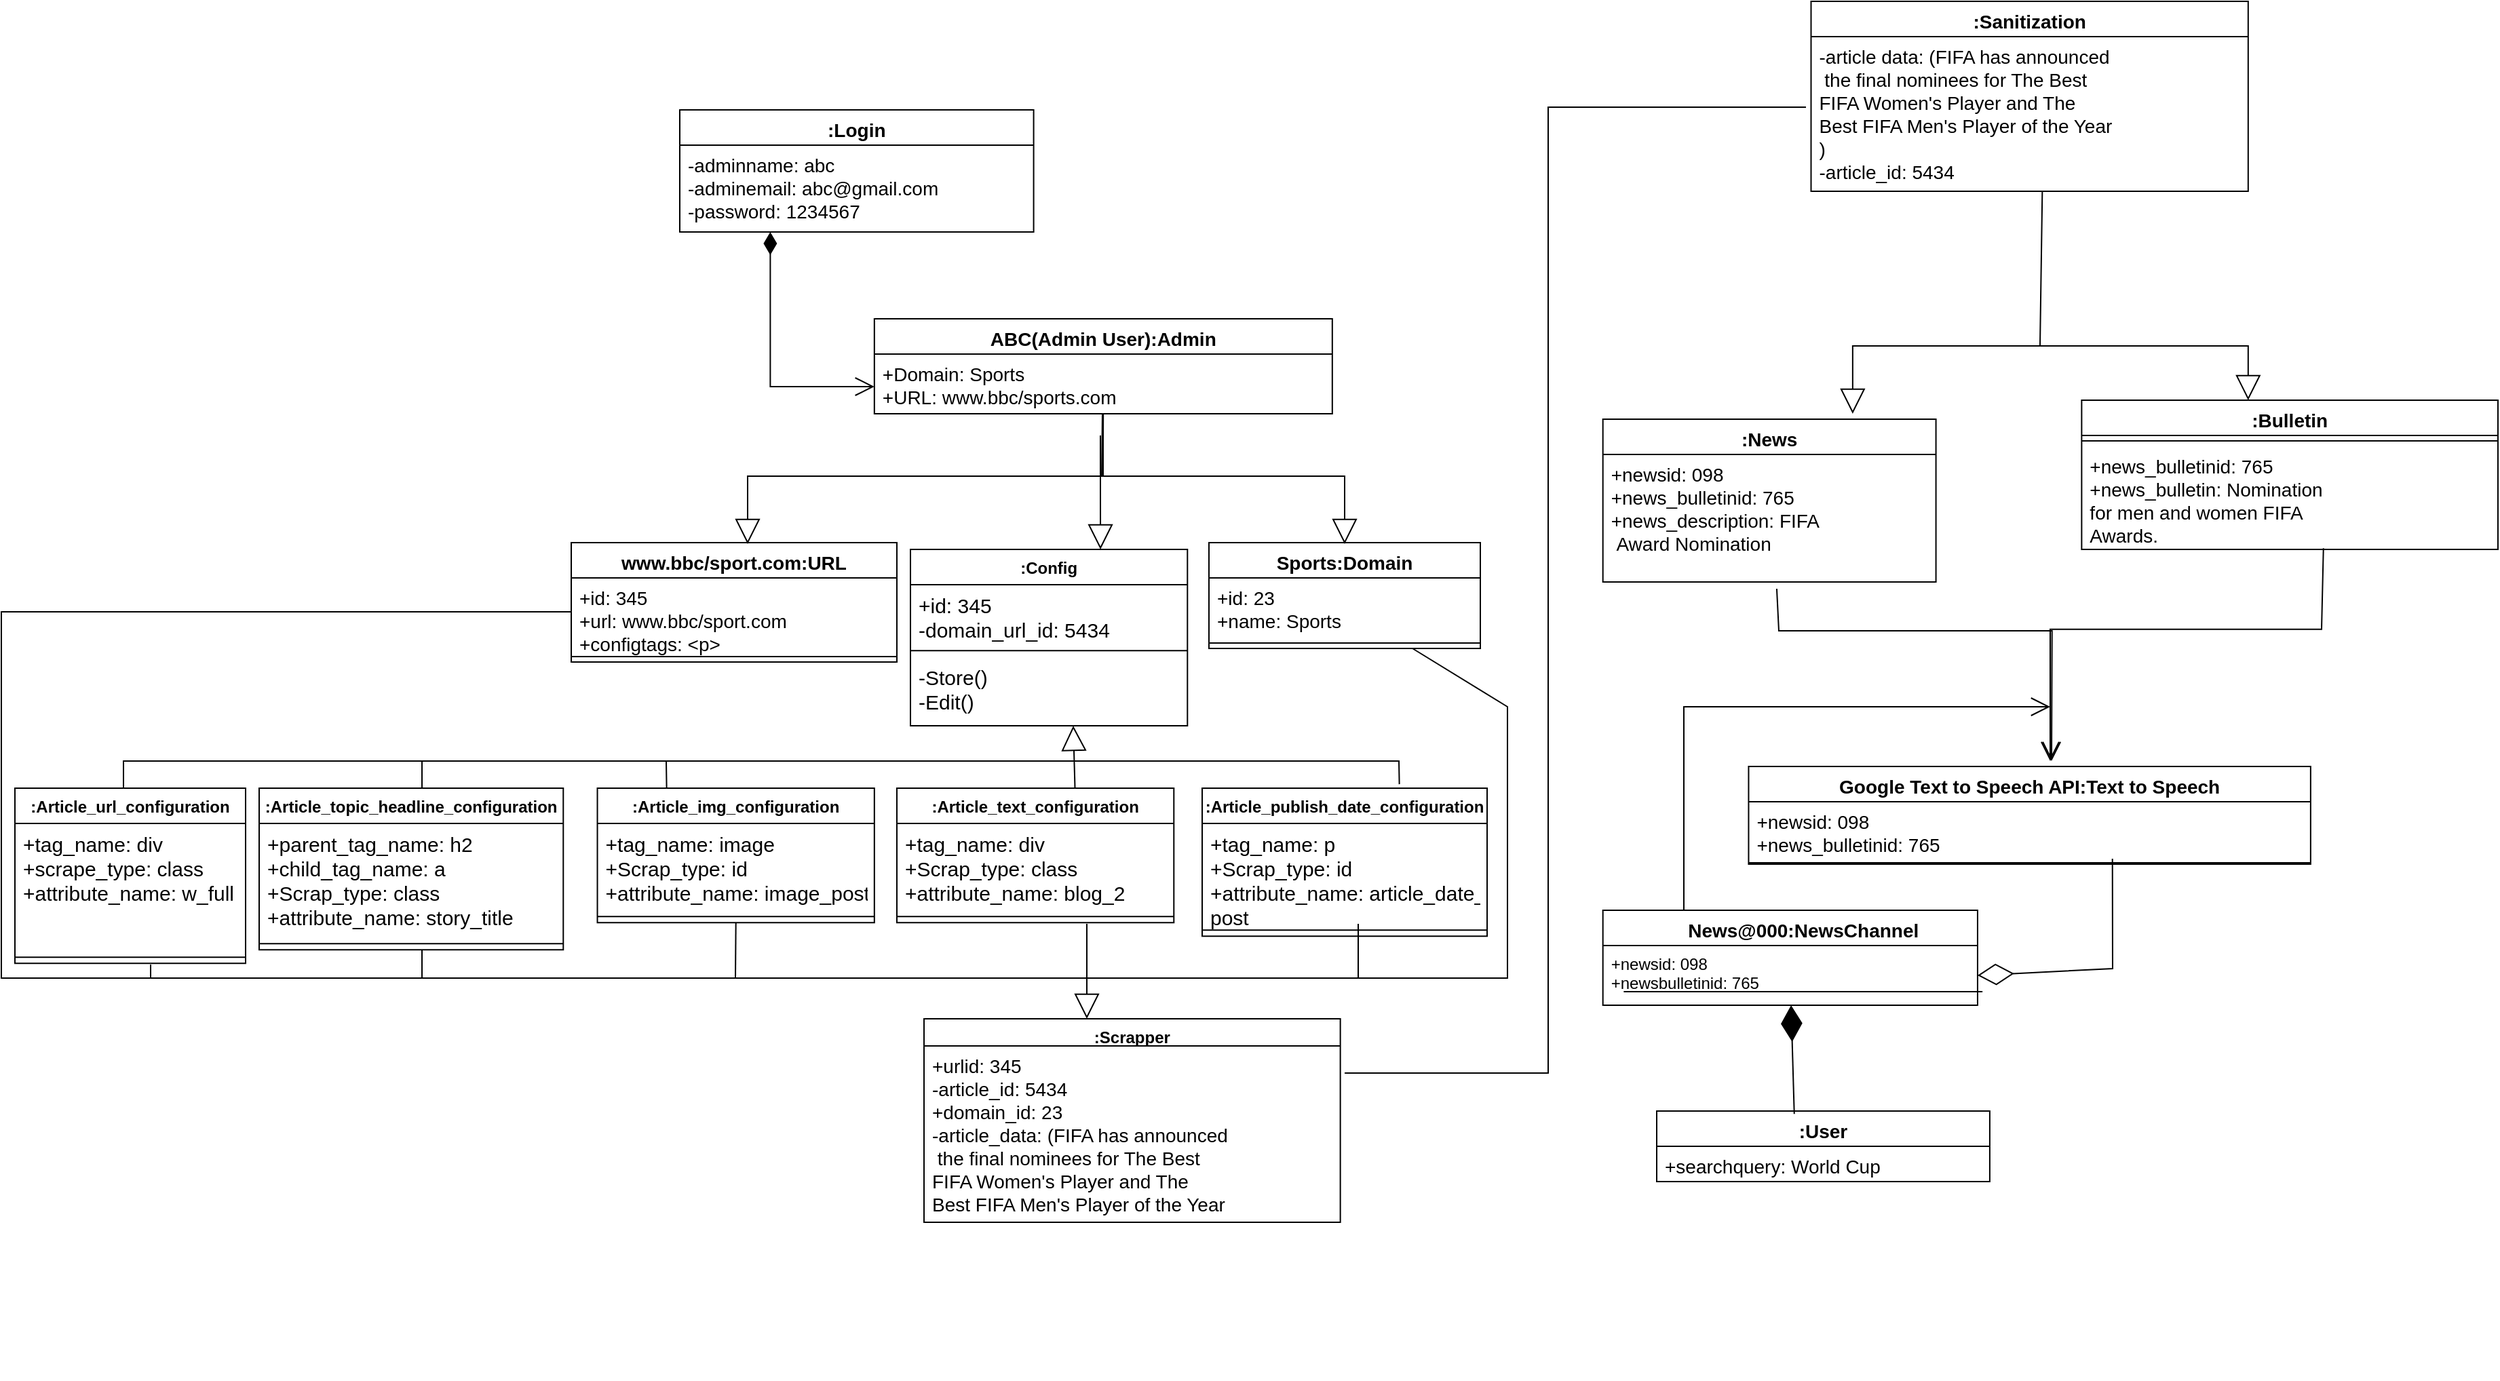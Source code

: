 <mxfile version="16.5.2" type="device"><diagram id="SA_GbQfntyjEZErFgDgH" name="Page-1"><mxGraphModel dx="2109" dy="1646" grid="1" gridSize="10" guides="1" tooltips="1" connect="1" arrows="1" fold="1" page="1" pageScale="1" pageWidth="850" pageHeight="1100" math="0" shadow="0"><root><mxCell id="0"/><mxCell id="1" parent="0"/><mxCell id="1Kyy1DoKTwG9tBKcw6cK-1" value="" style="group" parent="1" vertex="1" connectable="0"><mxGeometry x="100" y="-1080" width="1350" height="1016" as="geometry"/></mxCell><mxCell id="QA7pC-O9Zkgf1kDEUe0K-13" value="Google Text to Speech API:Text to Speech" style="swimlane;fontStyle=1;align=center;verticalAlign=top;childLayout=stackLayout;horizontal=1;startSize=26;horizontalStack=0;resizeParent=1;resizeParentMax=0;resizeLast=0;collapsible=1;marginBottom=0;fontSize=14;" parent="1Kyy1DoKTwG9tBKcw6cK-1" vertex="1"><mxGeometry x="797.727" y="564" width="414.205" height="72" as="geometry"><mxRectangle x="580" y="30" width="120" height="26" as="alternateBounds"/></mxGeometry></mxCell><mxCell id="QA7pC-O9Zkgf1kDEUe0K-14" value="+newsid: 098&#10;+news_bulletinid: 765&#10;" style="text;strokeColor=none;fillColor=none;align=left;verticalAlign=top;spacingLeft=4;spacingRight=4;overflow=hidden;rotatable=0;points=[[0,0.5],[1,0.5]];portConstraint=eastwest;fontSize=14;" parent="QA7pC-O9Zkgf1kDEUe0K-13" vertex="1"><mxGeometry y="26" width="414.205" height="44" as="geometry"/></mxCell><mxCell id="QA7pC-O9Zkgf1kDEUe0K-15" value="" style="line;strokeWidth=1;fillColor=none;align=left;verticalAlign=middle;spacingTop=-1;spacingLeft=3;spacingRight=3;rotatable=0;labelPosition=right;points=[];portConstraint=eastwest;" parent="QA7pC-O9Zkgf1kDEUe0K-13" vertex="1"><mxGeometry y="70" width="414.205" height="2" as="geometry"/></mxCell><mxCell id="QA7pC-O9Zkgf1kDEUe0K-22" value="Sports:Domain" style="swimlane;fontStyle=1;align=center;verticalAlign=top;childLayout=stackLayout;horizontal=1;startSize=26;horizontalStack=0;resizeParent=1;resizeParentMax=0;resizeLast=0;collapsible=1;marginBottom=0;fontSize=14;" parent="1Kyy1DoKTwG9tBKcw6cK-1" vertex="1"><mxGeometry x="400.004" y="399" width="200" height="78" as="geometry"><mxRectangle x="280" y="4" width="100" height="26" as="alternateBounds"/></mxGeometry></mxCell><mxCell id="QA7pC-O9Zkgf1kDEUe0K-23" value="+id: 23&#10;+name: Sports" style="text;strokeColor=none;fillColor=none;align=left;verticalAlign=top;spacingLeft=4;spacingRight=4;overflow=hidden;rotatable=0;points=[[0,0.5],[1,0.5]];portConstraint=eastwest;fontSize=14;" parent="QA7pC-O9Zkgf1kDEUe0K-22" vertex="1"><mxGeometry y="26" width="200" height="44" as="geometry"/></mxCell><mxCell id="QA7pC-O9Zkgf1kDEUe0K-24" value="" style="line;strokeWidth=1;fillColor=none;align=left;verticalAlign=middle;spacingTop=-1;spacingLeft=3;spacingRight=3;rotatable=0;labelPosition=right;points=[];portConstraint=eastwest;" parent="QA7pC-O9Zkgf1kDEUe0K-22" vertex="1"><mxGeometry y="70" width="200" height="8" as="geometry"/></mxCell><mxCell id="QA7pC-O9Zkgf1kDEUe0K-26" value="www.bbc/sport.com:URL" style="swimlane;fontStyle=1;align=center;verticalAlign=top;childLayout=stackLayout;horizontal=1;startSize=26;horizontalStack=0;resizeParent=1;resizeParentMax=0;resizeLast=0;collapsible=1;marginBottom=0;fontSize=14;" parent="1Kyy1DoKTwG9tBKcw6cK-1" vertex="1"><mxGeometry x="-69.996" y="399" width="240" height="88" as="geometry"><mxRectangle x="60" y="10" width="60" height="26" as="alternateBounds"/></mxGeometry></mxCell><mxCell id="QA7pC-O9Zkgf1kDEUe0K-27" value="+id: 345&#10;+url: www.bbc/sport.com&#10;+configtags: &lt;p&gt;" style="text;strokeColor=none;fillColor=none;align=left;verticalAlign=top;spacingLeft=4;spacingRight=4;overflow=hidden;rotatable=0;points=[[0,0.5],[1,0.5]];portConstraint=eastwest;fontSize=14;" parent="QA7pC-O9Zkgf1kDEUe0K-26" vertex="1"><mxGeometry y="26" width="240" height="54" as="geometry"/></mxCell><mxCell id="QA7pC-O9Zkgf1kDEUe0K-28" value="" style="line;strokeWidth=1;fillColor=none;align=left;verticalAlign=middle;spacingTop=-1;spacingLeft=3;spacingRight=3;rotatable=0;labelPosition=right;points=[];portConstraint=eastwest;" parent="QA7pC-O9Zkgf1kDEUe0K-26" vertex="1"><mxGeometry y="80" width="240" height="8" as="geometry"/></mxCell><mxCell id="QA7pC-O9Zkgf1kDEUe0K-30" value=":User" style="swimlane;fontStyle=1;align=center;verticalAlign=top;childLayout=stackLayout;horizontal=1;startSize=26;horizontalStack=0;resizeParent=1;resizeParentMax=0;resizeLast=0;collapsible=1;marginBottom=0;fontSize=14;" parent="1Kyy1DoKTwG9tBKcw6cK-1" vertex="1"><mxGeometry x="730" y="818" width="245.455" height="52" as="geometry"><mxRectangle x="520" y="266" width="60" height="26" as="alternateBounds"/></mxGeometry></mxCell><mxCell id="QA7pC-O9Zkgf1kDEUe0K-31" value="+searchquery: World Cup" style="text;strokeColor=none;fillColor=none;align=left;verticalAlign=top;spacingLeft=4;spacingRight=4;overflow=hidden;rotatable=0;points=[[0,0.5],[1,0.5]];portConstraint=eastwest;fontSize=14;" parent="QA7pC-O9Zkgf1kDEUe0K-30" vertex="1"><mxGeometry y="26" width="245.455" height="26" as="geometry"/></mxCell><mxCell id="QA7pC-O9Zkgf1kDEUe0K-32" value="" style="line;strokeWidth=1;fillColor=none;align=left;verticalAlign=middle;spacingTop=-1;spacingLeft=3;spacingRight=3;rotatable=0;labelPosition=right;points=[];portConstraint=eastwest;" parent="QA7pC-O9Zkgf1kDEUe0K-30" vertex="1"><mxGeometry y="52" width="245.455" as="geometry"/></mxCell><mxCell id="QA7pC-O9Zkgf1kDEUe0K-34" value="     News@000:NewsChannel" style="swimlane;fontStyle=1;align=center;verticalAlign=top;childLayout=stackLayout;horizontal=1;startSize=26;horizontalStack=0;resizeParent=1;resizeParentMax=0;resizeLast=0;collapsible=1;marginBottom=0;fontSize=14;" parent="1Kyy1DoKTwG9tBKcw6cK-1" vertex="1"><mxGeometry x="690.342" y="670" width="276.14" height="70" as="geometry"><mxRectangle x="260" y="130" width="110" height="26" as="alternateBounds"/></mxGeometry></mxCell><mxCell id="QA7pC-O9Zkgf1kDEUe0K-110" value="" style="endArrow=none;html=1;rounded=0;entryX=1.013;entryY=0;entryDx=0;entryDy=0;entryPerimeter=0;" parent="QA7pC-O9Zkgf1kDEUe0K-34" edge="1"><mxGeometry width="50" height="50" relative="1" as="geometry"><mxPoint x="15.341" y="60" as="sourcePoint"/><mxPoint x="279.726" y="60" as="targetPoint"/></mxGeometry></mxCell><mxCell id="QA7pC-O9Zkgf1kDEUe0K-51" value=":News" style="swimlane;fontStyle=1;align=center;verticalAlign=top;childLayout=stackLayout;horizontal=1;startSize=26;horizontalStack=0;resizeParent=1;resizeParentMax=0;resizeLast=0;collapsible=1;marginBottom=0;fontSize=14;" parent="1Kyy1DoKTwG9tBKcw6cK-1" vertex="1"><mxGeometry x="690.341" y="308" width="245.455" height="120" as="geometry"><mxRectangle x="470" y="-226" width="60" height="26" as="alternateBounds"/></mxGeometry></mxCell><mxCell id="QA7pC-O9Zkgf1kDEUe0K-52" value="+newsid: 098&#10;+news_bulletinid: 765&#10;+news_description: FIFA&#10; Award Nomination&#10;" style="text;strokeColor=none;fillColor=none;align=left;verticalAlign=top;spacingLeft=4;spacingRight=4;overflow=hidden;rotatable=0;points=[[0,0.5],[1,0.5]];portConstraint=eastwest;fontSize=14;" parent="QA7pC-O9Zkgf1kDEUe0K-51" vertex="1"><mxGeometry y="26" width="245.455" height="94" as="geometry"/></mxCell><mxCell id="QA7pC-O9Zkgf1kDEUe0K-53" value="" style="line;strokeWidth=1;fillColor=none;align=left;verticalAlign=middle;spacingTop=-1;spacingLeft=3;spacingRight=3;rotatable=0;labelPosition=right;points=[];portConstraint=eastwest;" parent="QA7pC-O9Zkgf1kDEUe0K-51" vertex="1"><mxGeometry y="120" width="245.455" as="geometry"/></mxCell><mxCell id="QA7pC-O9Zkgf1kDEUe0K-55" value=":Bulletin" style="swimlane;fontStyle=1;align=center;verticalAlign=top;childLayout=stackLayout;horizontal=1;startSize=26;horizontalStack=0;resizeParent=1;resizeParentMax=0;resizeLast=0;collapsible=1;marginBottom=0;fontSize=14;" parent="1Kyy1DoKTwG9tBKcw6cK-1" vertex="1"><mxGeometry x="1043.182" y="294" width="306.818" height="110" as="geometry"><mxRectangle x="700" y="-240" width="80" height="26" as="alternateBounds"/></mxGeometry></mxCell><mxCell id="QA7pC-O9Zkgf1kDEUe0K-57" value="" style="line;strokeWidth=1;fillColor=none;align=left;verticalAlign=middle;spacingTop=-1;spacingLeft=3;spacingRight=3;rotatable=0;labelPosition=right;points=[];portConstraint=eastwest;" parent="QA7pC-O9Zkgf1kDEUe0K-55" vertex="1"><mxGeometry y="26" width="306.818" height="8" as="geometry"/></mxCell><mxCell id="QA7pC-O9Zkgf1kDEUe0K-56" value="+news_bulletinid: 765&#10;+news_bulletin: Nomination&#10;for men and women FIFA &#10;Awards.&#10;&#10;" style="text;strokeColor=none;fillColor=none;align=left;verticalAlign=top;spacingLeft=4;spacingRight=4;overflow=hidden;rotatable=0;points=[[0,0.5],[1,0.5]];portConstraint=eastwest;fontSize=14;" parent="QA7pC-O9Zkgf1kDEUe0K-55" vertex="1"><mxGeometry y="34" width="306.818" height="76" as="geometry"/></mxCell><mxCell id="MjEjJaHJW5ymPUqnVNbm-17" value="" style="endArrow=none;html=1;rounded=0;entryX=0.975;entryY=0;entryDx=0;entryDy=0;entryPerimeter=0;" parent="QA7pC-O9Zkgf1kDEUe0K-55" edge="1"><mxGeometry width="50" height="50" relative="1" as="geometry"><mxPoint y="110" as="sourcePoint"/><mxPoint x="299.148" y="110" as="targetPoint"/></mxGeometry></mxCell><mxCell id="QA7pC-O9Zkgf1kDEUe0K-63" value=":Scrapper" style="swimlane;fontStyle=1;align=center;verticalAlign=top;childLayout=stackLayout;horizontal=1;startSize=20;horizontalStack=0;resizeParent=1;resizeParentMax=0;resizeLast=0;collapsible=1;marginBottom=0;" parent="1Kyy1DoKTwG9tBKcw6cK-1" vertex="1"><mxGeometry x="190" y="750" width="306.82" height="150" as="geometry"><mxRectangle x="260" y="-360" width="80" height="26" as="alternateBounds"/></mxGeometry></mxCell><mxCell id="QA7pC-O9Zkgf1kDEUe0K-64" value="+urlid: 345&#10;-article_id: 5434&#10;+domain_id: 23&#10;-article_data: (FIFA has announced&#10; the final nominees for The Best&#10;FIFA Women's Player and The &#10;Best FIFA Men's Player of the Year" style="text;strokeColor=none;fillColor=none;align=left;verticalAlign=top;spacingLeft=4;spacingRight=4;overflow=hidden;rotatable=0;points=[[0,0.5],[1,0.5]];portConstraint=eastwest;fontSize=14;" parent="QA7pC-O9Zkgf1kDEUe0K-63" vertex="1"><mxGeometry y="20" width="306.82" height="130" as="geometry"/></mxCell><mxCell id="QA7pC-O9Zkgf1kDEUe0K-65" value="" style="line;strokeWidth=1;fillColor=none;align=left;verticalAlign=middle;spacingTop=-1;spacingLeft=3;spacingRight=3;rotatable=0;labelPosition=right;points=[];portConstraint=eastwest;" parent="QA7pC-O9Zkgf1kDEUe0K-63" vertex="1"><mxGeometry y="150" width="306.82" as="geometry"/></mxCell><mxCell id="QA7pC-O9Zkgf1kDEUe0K-73" value=":Login" style="swimlane;fontStyle=1;align=center;verticalAlign=top;childLayout=stackLayout;horizontal=1;startSize=26;horizontalStack=0;resizeParent=1;resizeParentMax=0;resizeLast=0;collapsible=1;marginBottom=0;fontSize=14;" parent="1Kyy1DoKTwG9tBKcw6cK-1" vertex="1"><mxGeometry x="10" y="80" width="260.795" height="90" as="geometry"><mxRectangle x="50" y="-360" width="70" height="26" as="alternateBounds"/></mxGeometry></mxCell><mxCell id="QA7pC-O9Zkgf1kDEUe0K-74" value="-adminname: abc&#10;-adminemail: abc@gmail.com&#10;-password: 1234567" style="text;strokeColor=none;fillColor=none;align=left;verticalAlign=top;spacingLeft=4;spacingRight=4;overflow=hidden;rotatable=0;points=[[0,0.5],[1,0.5]];portConstraint=eastwest;fontSize=14;" parent="QA7pC-O9Zkgf1kDEUe0K-73" vertex="1"><mxGeometry y="26" width="260.795" height="64" as="geometry"/></mxCell><mxCell id="QA7pC-O9Zkgf1kDEUe0K-75" value="" style="line;strokeWidth=1;fillColor=none;align=left;verticalAlign=middle;spacingTop=-1;spacingLeft=3;spacingRight=3;rotatable=0;labelPosition=right;points=[];portConstraint=eastwest;" parent="QA7pC-O9Zkgf1kDEUe0K-73" vertex="1"><mxGeometry y="90" width="260.795" as="geometry"/></mxCell><mxCell id="QA7pC-O9Zkgf1kDEUe0K-92" value="ABC(Admin User):Admin" style="swimlane;fontStyle=1;align=center;verticalAlign=top;childLayout=stackLayout;horizontal=1;startSize=26;horizontalStack=0;resizeParent=1;resizeParentMax=0;resizeLast=0;collapsible=1;marginBottom=0;fontSize=14;" parent="1Kyy1DoKTwG9tBKcw6cK-1" vertex="1"><mxGeometry x="153.409" y="234" width="337.5" height="70" as="geometry"><mxRectangle x="170" y="-280" width="70" height="26" as="alternateBounds"/></mxGeometry></mxCell><mxCell id="QA7pC-O9Zkgf1kDEUe0K-93" value="+Domain: Sports&#10;+URL: www.bbc/sports.com" style="text;strokeColor=none;fillColor=none;align=left;verticalAlign=top;spacingLeft=4;spacingRight=4;overflow=hidden;rotatable=0;points=[[0,0.5],[1,0.5]];portConstraint=eastwest;fontSize=14;" parent="QA7pC-O9Zkgf1kDEUe0K-92" vertex="1"><mxGeometry y="26" width="337.5" height="44" as="geometry"/></mxCell><mxCell id="QA7pC-O9Zkgf1kDEUe0K-94" value="" style="line;strokeWidth=1;fillColor=none;align=left;verticalAlign=middle;spacingTop=-1;spacingLeft=3;spacingRight=3;rotatable=0;labelPosition=right;points=[];portConstraint=eastwest;" parent="QA7pC-O9Zkgf1kDEUe0K-92" vertex="1"><mxGeometry y="70" width="337.5" as="geometry"/></mxCell><mxCell id="QA7pC-O9Zkgf1kDEUe0K-96" value="" style="endArrow=open;html=1;endSize=12;startArrow=diamondThin;startSize=14;startFill=1;edgeStyle=orthogonalEdgeStyle;align=left;verticalAlign=bottom;rounded=0;" parent="1Kyy1DoKTwG9tBKcw6cK-1" source="QA7pC-O9Zkgf1kDEUe0K-75" edge="1"><mxGeometry x="-0.467" y="40" relative="1" as="geometry"><mxPoint x="76.705" y="194" as="sourcePoint"/><mxPoint x="153.409" y="284" as="targetPoint"/><Array as="points"><mxPoint x="76.705" y="284"/><mxPoint x="153.409" y="284"/></Array><mxPoint as="offset"/></mxGeometry></mxCell><mxCell id="QA7pC-O9Zkgf1kDEUe0K-101" value="" style="endArrow=block;endSize=16;endFill=0;html=1;rounded=0;exitX=0.498;exitY=0;exitDx=0;exitDy=0;exitPerimeter=0;" parent="1Kyy1DoKTwG9tBKcw6cK-1" source="QA7pC-O9Zkgf1kDEUe0K-94" edge="1"><mxGeometry width="160" relative="1" as="geometry"><mxPoint x="368.182" y="314" as="sourcePoint"/><mxPoint x="500" y="400" as="targetPoint"/><Array as="points"><mxPoint x="321" y="350"/><mxPoint x="500" y="350"/></Array></mxGeometry></mxCell><mxCell id="QA7pC-O9Zkgf1kDEUe0K-102" value="" style="endArrow=block;endSize=16;endFill=0;html=1;rounded=0;" parent="1Kyy1DoKTwG9tBKcw6cK-1" source="QA7pC-O9Zkgf1kDEUe0K-93" edge="1"><mxGeometry x="0.256" y="-16" width="160" relative="1" as="geometry"><mxPoint x="340" y="300" as="sourcePoint"/><mxPoint x="60" y="400" as="targetPoint"/><mxPoint as="offset"/><Array as="points"><mxPoint x="322" y="330"/><mxPoint x="322" y="350"/><mxPoint x="60" y="350"/></Array></mxGeometry></mxCell><mxCell id="QA7pC-O9Zkgf1kDEUe0K-111" value="" style="endArrow=diamondThin;endFill=1;endSize=24;html=1;rounded=0;exitX=0.413;exitY=0.041;exitDx=0;exitDy=0;exitPerimeter=0;" parent="1Kyy1DoKTwG9tBKcw6cK-1" source="QA7pC-O9Zkgf1kDEUe0K-30" target="QA7pC-O9Zkgf1kDEUe0K-35" edge="1"><mxGeometry width="160" relative="1" as="geometry"><mxPoint x="840" y="810" as="sourcePoint"/><mxPoint x="915.855" y="790" as="targetPoint"/><Array as="points"/></mxGeometry></mxCell><mxCell id="QA7pC-O9Zkgf1kDEUe0K-112" value="" style="endArrow=block;endSize=16;endFill=0;html=1;rounded=0;" parent="1Kyy1DoKTwG9tBKcw6cK-1" edge="1"><mxGeometry x="-0.632" y="-68" width="160" relative="1" as="geometry"><mxPoint x="1012.5" y="254" as="sourcePoint"/><mxPoint x="1165.909" y="294" as="targetPoint"/><Array as="points"><mxPoint x="1089.205" y="254"/><mxPoint x="1165.909" y="254"/></Array><mxPoint as="offset"/></mxGeometry></mxCell><mxCell id="QA7pC-O9Zkgf1kDEUe0K-114" value="" style="endArrow=block;endSize=16;endFill=0;html=1;rounded=0;exitX=0.529;exitY=0;exitDx=0;exitDy=0;exitPerimeter=0;" parent="1Kyy1DoKTwG9tBKcw6cK-1" source="MjEjJaHJW5ymPUqnVNbm-13" edge="1"><mxGeometry x="-0.632" y="-68" width="160" relative="1" as="geometry"><mxPoint x="966.477" y="234" as="sourcePoint"/><mxPoint x="874.432" y="304" as="targetPoint"/><Array as="points"><mxPoint x="1012.5" y="254"/><mxPoint x="874.432" y="254"/></Array><mxPoint as="offset"/></mxGeometry></mxCell><mxCell id="MjEjJaHJW5ymPUqnVNbm-11" value=":Sanitization" style="swimlane;fontStyle=1;align=center;verticalAlign=top;childLayout=stackLayout;horizontal=1;startSize=26;horizontalStack=0;resizeParent=1;resizeParentMax=0;resizeLast=0;collapsible=1;marginBottom=0;fontSize=14;" parent="1Kyy1DoKTwG9tBKcw6cK-1" vertex="1"><mxGeometry x="843.75" width="322.16" height="140" as="geometry"/></mxCell><mxCell id="MjEjJaHJW5ymPUqnVNbm-12" value="-article data: (FIFA has announced&#10; the final nominees for The Best&#10;FIFA Women's Player and The&#10;Best FIFA Men's Player of the Year&#10;)&#10;-article_id: 5434" style="text;strokeColor=none;fillColor=none;align=left;verticalAlign=top;spacingLeft=4;spacingRight=4;overflow=hidden;rotatable=0;points=[[0,0.5],[1,0.5]];portConstraint=eastwest;fontSize=14;" parent="MjEjJaHJW5ymPUqnVNbm-11" vertex="1"><mxGeometry y="26" width="322.16" height="114" as="geometry"/></mxCell><mxCell id="MjEjJaHJW5ymPUqnVNbm-13" value="" style="line;strokeWidth=1;fillColor=none;align=left;verticalAlign=middle;spacingTop=-1;spacingLeft=3;spacingRight=3;rotatable=0;labelPosition=right;points=[];portConstraint=eastwest;" parent="MjEjJaHJW5ymPUqnVNbm-11" vertex="1"><mxGeometry y="140" width="322.16" as="geometry"/></mxCell><mxCell id="MjEjJaHJW5ymPUqnVNbm-15" value="" style="endArrow=none;html=1;rounded=0;" parent="1Kyy1DoKTwG9tBKcw6cK-1" edge="1"><mxGeometry width="50" height="50" relative="1" as="geometry"><mxPoint x="500" y="790" as="sourcePoint"/><mxPoint x="840" y="78" as="targetPoint"/><Array as="points"><mxPoint x="650" y="790"/><mxPoint x="650" y="78"/></Array></mxGeometry></mxCell><mxCell id="EIcHjL2GJmkWM487C1gM-8" value="" style="endArrow=block;endSize=16;endFill=0;html=1;rounded=0;entryX=0.686;entryY=0;entryDx=0;entryDy=0;entryPerimeter=0;" parent="1Kyy1DoKTwG9tBKcw6cK-1" target="l0tDfCXVg0ol23v2iGqz-11" edge="1"><mxGeometry x="-0.039" y="10" width="160" relative="1" as="geometry"><mxPoint x="320" y="320" as="sourcePoint"/><mxPoint x="603.56" y="580" as="targetPoint"/><mxPoint as="offset"/><Array as="points"><mxPoint x="320" y="360"/></Array></mxGeometry></mxCell><mxCell id="l0tDfCXVg0ol23v2iGqz-3" value="" style="endArrow=open;endFill=1;endSize=12;html=1;rounded=0;exitX=0.558;exitY=1.081;exitDx=0;exitDy=0;exitPerimeter=0;" parent="1Kyy1DoKTwG9tBKcw6cK-1" edge="1"><mxGeometry width="160" relative="1" as="geometry"><mxPoint x="1221.373" y="403.085" as="sourcePoint"/><mxPoint x="1020" y="560" as="targetPoint"/><Array as="points"><mxPoint x="1220" y="462.92"/><mxPoint x="1020" y="462.92"/></Array></mxGeometry></mxCell><mxCell id="l0tDfCXVg0ol23v2iGqz-4" value="" style="endArrow=open;endFill=1;endSize=12;html=1;rounded=0;exitX=0.522;exitY=1.053;exitDx=0;exitDy=0;exitPerimeter=0;" parent="1Kyy1DoKTwG9tBKcw6cK-1" source="QA7pC-O9Zkgf1kDEUe0K-52" edge="1"><mxGeometry width="160" relative="1" as="geometry"><mxPoint x="899.997" y="412.693" as="sourcePoint"/><mxPoint x="1021" y="560" as="targetPoint"/><Array as="points"><mxPoint x="820" y="464"/><mxPoint x="1021.34" y="464"/></Array></mxGeometry></mxCell><mxCell id="l0tDfCXVg0ol23v2iGqz-5" value="" style="endArrow=open;endFill=1;endSize=12;html=1;rounded=0;" parent="1Kyy1DoKTwG9tBKcw6cK-1" edge="1"><mxGeometry width="160" relative="1" as="geometry"><mxPoint x="750" y="670" as="sourcePoint"/><mxPoint x="1020" y="520" as="targetPoint"/><Array as="points"><mxPoint x="750" y="520"/></Array></mxGeometry></mxCell><mxCell id="l0tDfCXVg0ol23v2iGqz-6" value="" style="endArrow=diamondThin;endFill=0;endSize=24;html=1;rounded=0;entryX=1;entryY=0.5;entryDx=0;entryDy=0;" parent="1Kyy1DoKTwG9tBKcw6cK-1" target="QA7pC-O9Zkgf1kDEUe0K-35" edge="1"><mxGeometry width="160" relative="1" as="geometry"><mxPoint x="1065.86" y="632" as="sourcePoint"/><mxPoint x="1000" y="730" as="targetPoint"/><Array as="points"><mxPoint x="1066" y="713"/></Array></mxGeometry></mxCell><mxCell id="QA7pC-O9Zkgf1kDEUe0K-35" value="+newsid: 098&#10;+newsbulletinid: 765" style="text;strokeColor=none;fillColor=none;align=left;verticalAlign=top;spacingLeft=4;spacingRight=4;overflow=hidden;rotatable=0;points=[[0,0.5],[1,0.5]];portConstraint=eastwest;fontSize=12;" parent="1Kyy1DoKTwG9tBKcw6cK-1" vertex="1"><mxGeometry x="690.342" y="696" width="276.14" height="44" as="geometry"/></mxCell><mxCell id="l0tDfCXVg0ol23v2iGqz-11" value=":Config" style="swimlane;fontStyle=1;align=center;verticalAlign=top;childLayout=stackLayout;horizontal=1;startSize=26;horizontalStack=0;resizeParent=1;resizeParentMax=0;resizeLast=0;collapsible=1;marginBottom=0;" parent="1Kyy1DoKTwG9tBKcw6cK-1" vertex="1"><mxGeometry x="180.004" y="404.005" width="204.14" height="129.996" as="geometry"><mxRectangle x="60" y="10" width="60" height="26" as="alternateBounds"/></mxGeometry></mxCell><mxCell id="l0tDfCXVg0ol23v2iGqz-12" value="+id: 345&#10;-domain_url_id: 5434&#10;" style="text;strokeColor=none;fillColor=none;align=left;verticalAlign=top;spacingLeft=4;spacingRight=4;overflow=hidden;rotatable=0;points=[[0,0.5],[1,0.5]];portConstraint=eastwest;fontSize=15;" parent="l0tDfCXVg0ol23v2iGqz-11" vertex="1"><mxGeometry y="26" width="204.14" height="44" as="geometry"/></mxCell><mxCell id="l0tDfCXVg0ol23v2iGqz-13" value="" style="line;strokeWidth=1;fillColor=none;align=left;verticalAlign=middle;spacingTop=-1;spacingLeft=3;spacingRight=3;rotatable=0;labelPosition=right;points=[];portConstraint=eastwest;" parent="l0tDfCXVg0ol23v2iGqz-11" vertex="1"><mxGeometry y="70" width="204.14" height="9.166" as="geometry"/></mxCell><mxCell id="l0tDfCXVg0ol23v2iGqz-14" value="-Store()&#10;-Edit()" style="text;strokeColor=none;fillColor=none;align=left;verticalAlign=top;spacingLeft=4;spacingRight=4;overflow=hidden;rotatable=0;points=[[0,0.5],[1,0.5]];portConstraint=eastwest;fontSize=15;" parent="l0tDfCXVg0ol23v2iGqz-11" vertex="1"><mxGeometry y="79.166" width="204.14" height="50.83" as="geometry"/></mxCell><mxCell id="l0tDfCXVg0ol23v2iGqz-15" value=":Article_img_configuration" style="swimlane;fontStyle=1;align=center;verticalAlign=top;childLayout=stackLayout;horizontal=1;startSize=26;horizontalStack=0;resizeParent=1;resizeParentMax=0;resizeLast=0;collapsible=1;marginBottom=0;" parent="1Kyy1DoKTwG9tBKcw6cK-1" vertex="1"><mxGeometry x="-50.73" y="580" width="204.14" height="99.166" as="geometry"><mxRectangle x="60" y="10" width="60" height="26" as="alternateBounds"/></mxGeometry></mxCell><mxCell id="l0tDfCXVg0ol23v2iGqz-16" value="+tag_name: image&#10;+Scrap_type: id&#10;+attribute_name: image_post" style="text;strokeColor=none;fillColor=none;align=left;verticalAlign=top;spacingLeft=4;spacingRight=4;overflow=hidden;rotatable=0;points=[[0,0.5],[1,0.5]];portConstraint=eastwest;fontSize=15;" parent="l0tDfCXVg0ol23v2iGqz-15" vertex="1"><mxGeometry y="26" width="204.14" height="64" as="geometry"/></mxCell><mxCell id="l0tDfCXVg0ol23v2iGqz-17" value="" style="line;strokeWidth=1;fillColor=none;align=left;verticalAlign=middle;spacingTop=-1;spacingLeft=3;spacingRight=3;rotatable=0;labelPosition=right;points=[];portConstraint=eastwest;" parent="l0tDfCXVg0ol23v2iGqz-15" vertex="1"><mxGeometry y="90" width="204.14" height="9.166" as="geometry"/></mxCell><mxCell id="l0tDfCXVg0ol23v2iGqz-21" value=":Article_publish_date_configuration" style="swimlane;fontStyle=1;align=center;verticalAlign=top;childLayout=stackLayout;horizontal=1;startSize=26;horizontalStack=0;resizeParent=1;resizeParentMax=0;resizeLast=0;collapsible=1;marginBottom=0;" parent="1Kyy1DoKTwG9tBKcw6cK-1" vertex="1"><mxGeometry x="395" y="580" width="210" height="109.166" as="geometry"><mxRectangle x="60" y="10" width="60" height="26" as="alternateBounds"/></mxGeometry></mxCell><mxCell id="l0tDfCXVg0ol23v2iGqz-22" value="+tag_name: p&#10;+Scrap_type: id&#10;+attribute_name: article_date_&#10;post" style="text;strokeColor=none;fillColor=none;align=left;verticalAlign=top;spacingLeft=4;spacingRight=4;overflow=hidden;rotatable=0;points=[[0,0.5],[1,0.5]];portConstraint=eastwest;fontSize=15;" parent="l0tDfCXVg0ol23v2iGqz-21" vertex="1"><mxGeometry y="26" width="210" height="74" as="geometry"/></mxCell><mxCell id="l0tDfCXVg0ol23v2iGqz-23" value="" style="line;strokeWidth=1;fillColor=none;align=left;verticalAlign=middle;spacingTop=-1;spacingLeft=3;spacingRight=3;rotatable=0;labelPosition=right;points=[];portConstraint=eastwest;" parent="l0tDfCXVg0ol23v2iGqz-21" vertex="1"><mxGeometry y="100" width="210" height="9.166" as="geometry"/></mxCell><mxCell id="l0tDfCXVg0ol23v2iGqz-18" value=":Article_text_configuration" style="swimlane;fontStyle=1;align=center;verticalAlign=top;childLayout=stackLayout;horizontal=1;startSize=26;horizontalStack=0;resizeParent=1;resizeParentMax=0;resizeLast=0;collapsible=1;marginBottom=0;" parent="1Kyy1DoKTwG9tBKcw6cK-1" vertex="1"><mxGeometry x="170" y="580" width="204.14" height="99.166" as="geometry"><mxRectangle x="60" y="10" width="60" height="26" as="alternateBounds"/></mxGeometry></mxCell><mxCell id="l0tDfCXVg0ol23v2iGqz-19" value="+tag_name: div&#10;+Scrap_type: class&#10;+attribute_name: blog_2" style="text;strokeColor=none;fillColor=none;align=left;verticalAlign=top;spacingLeft=4;spacingRight=4;overflow=hidden;rotatable=0;points=[[0,0.5],[1,0.5]];portConstraint=eastwest;fontSize=15;" parent="l0tDfCXVg0ol23v2iGqz-18" vertex="1"><mxGeometry y="26" width="204.14" height="64" as="geometry"/></mxCell><mxCell id="l0tDfCXVg0ol23v2iGqz-20" value="" style="line;strokeWidth=1;fillColor=none;align=left;verticalAlign=middle;spacingTop=-1;spacingLeft=3;spacingRight=3;rotatable=0;labelPosition=right;points=[];portConstraint=eastwest;" parent="l0tDfCXVg0ol23v2iGqz-18" vertex="1"><mxGeometry y="90" width="204.14" height="9.166" as="geometry"/></mxCell><mxCell id="EIcHjL2GJmkWM487C1gM-7" value="" style="endArrow=block;endSize=16;endFill=0;html=1;rounded=0;exitX=0.643;exitY=0.001;exitDx=0;exitDy=0;exitPerimeter=0;" parent="1Kyy1DoKTwG9tBKcw6cK-1" source="l0tDfCXVg0ol23v2iGqz-18" edge="1"><mxGeometry x="-0.039" y="10" width="160" relative="1" as="geometry"><mxPoint x="300" y="570" as="sourcePoint"/><mxPoint x="300" y="534" as="targetPoint"/><mxPoint as="offset"/><Array as="points"/></mxGeometry></mxCell><mxCell id="l0tDfCXVg0ol23v2iGqz-26" value="" style="endArrow=none;html=1;rounded=0;fontSize=14;exitX=0.25;exitY=0;exitDx=0;exitDy=0;" parent="1Kyy1DoKTwG9tBKcw6cK-1" source="l0tDfCXVg0ol23v2iGqz-15" edge="1"><mxGeometry width="50" height="50" relative="1" as="geometry"><mxPoint y="560" as="sourcePoint"/><mxPoint x="300" y="560" as="targetPoint"/><Array as="points"><mxPoint y="560"/></Array></mxGeometry></mxCell><mxCell id="l0tDfCXVg0ol23v2iGqz-27" value="" style="endArrow=block;endSize=16;endFill=0;html=1;rounded=0;" parent="1Kyy1DoKTwG9tBKcw6cK-1" edge="1"><mxGeometry x="-0.039" y="10" width="160" relative="1" as="geometry"><mxPoint x="310" y="680" as="sourcePoint"/><mxPoint x="310" y="750" as="targetPoint"/><mxPoint as="offset"/><Array as="points"/></mxGeometry></mxCell><mxCell id="l0tDfCXVg0ol23v2iGqz-29" value="" style="endArrow=none;html=1;rounded=0;fontSize=14;" parent="1Kyy1DoKTwG9tBKcw6cK-1" edge="1"><mxGeometry width="50" height="50" relative="1" as="geometry"><mxPoint x="380" y="720" as="sourcePoint"/><mxPoint x="510" y="680" as="targetPoint"/><Array as="points"><mxPoint x="510" y="720"/></Array></mxGeometry></mxCell><mxCell id="Rc2MhTyywIzk_UVILtgF-5" value="" style="endArrow=none;html=1;rounded=0;" parent="1Kyy1DoKTwG9tBKcw6cK-1" edge="1"><mxGeometry width="50" height="50" relative="1" as="geometry"><mxPoint x="50" y="720" as="sourcePoint"/><mxPoint x="310" y="720" as="targetPoint"/></mxGeometry></mxCell><mxCell id="l0tDfCXVg0ol23v2iGqz-24" value="" style="endArrow=none;html=1;rounded=0;fontSize=14;exitX=0.692;exitY=-0.027;exitDx=0;exitDy=0;exitPerimeter=0;" parent="1" source="l0tDfCXVg0ol23v2iGqz-21" edge="1"><mxGeometry width="50" height="50" relative="1" as="geometry"><mxPoint x="640" y="-510" as="sourcePoint"/><mxPoint x="400" y="-520" as="targetPoint"/><Array as="points"><mxPoint x="640" y="-520"/></Array></mxGeometry></mxCell><mxCell id="l0tDfCXVg0ol23v2iGqz-28" value="" style="endArrow=none;html=1;rounded=0;fontSize=14;entryX=0.75;entryY=1;entryDx=0;entryDy=0;" parent="1" target="QA7pC-O9Zkgf1kDEUe0K-22" edge="1"><mxGeometry width="50" height="50" relative="1" as="geometry"><mxPoint x="410" y="-360" as="sourcePoint"/><mxPoint x="670" y="-510" as="targetPoint"/><Array as="points"><mxPoint x="720" y="-360"/><mxPoint x="720" y="-560"/></Array></mxGeometry></mxCell><mxCell id="l0tDfCXVg0ol23v2iGqz-32" value="" style="endArrow=none;html=1;rounded=0;fontSize=14;exitX=0.5;exitY=1;exitDx=0;exitDy=0;" parent="1" source="l0tDfCXVg0ol23v2iGqz-15" edge="1"><mxGeometry width="50" height="50" relative="1" as="geometry"><mxPoint x="620" y="-460" as="sourcePoint"/><mxPoint x="151" y="-360" as="targetPoint"/></mxGeometry></mxCell><mxCell id="Rc2MhTyywIzk_UVILtgF-1" value=":Article_topic_headline_configuration" style="swimlane;fontStyle=1;align=center;verticalAlign=top;childLayout=stackLayout;horizontal=1;startSize=26;horizontalStack=0;resizeParent=1;resizeParentMax=0;resizeLast=0;collapsible=1;marginBottom=0;" parent="1" vertex="1"><mxGeometry x="-200" y="-500" width="224.14" height="119.166" as="geometry"><mxRectangle x="60" y="10" width="60" height="26" as="alternateBounds"/></mxGeometry></mxCell><mxCell id="Rc2MhTyywIzk_UVILtgF-2" value="+parent_tag_name: h2&#10;+child_tag_name: a&#10;+Scrap_type: class&#10;+attribute_name: story_title" style="text;strokeColor=none;fillColor=none;align=left;verticalAlign=top;spacingLeft=4;spacingRight=4;overflow=hidden;rotatable=0;points=[[0,0.5],[1,0.5]];portConstraint=eastwest;fontSize=15;" parent="Rc2MhTyywIzk_UVILtgF-1" vertex="1"><mxGeometry y="26" width="224.14" height="84" as="geometry"/></mxCell><mxCell id="Rc2MhTyywIzk_UVILtgF-4" value="" style="line;strokeWidth=1;fillColor=none;align=left;verticalAlign=middle;spacingTop=-1;spacingLeft=3;spacingRight=3;rotatable=0;labelPosition=right;points=[];portConstraint=eastwest;" parent="Rc2MhTyywIzk_UVILtgF-1" vertex="1"><mxGeometry y="110" width="224.14" height="9.166" as="geometry"/></mxCell><mxCell id="Rc2MhTyywIzk_UVILtgF-6" value="" style="endArrow=none;html=1;rounded=0;" parent="1" edge="1"><mxGeometry width="50" height="50" relative="1" as="geometry"><mxPoint x="-80" y="-500" as="sourcePoint"/><mxPoint x="100" y="-520" as="targetPoint"/><Array as="points"><mxPoint x="-80" y="-520"/></Array></mxGeometry></mxCell><mxCell id="Rc2MhTyywIzk_UVILtgF-7" value="" style="endArrow=none;html=1;rounded=0;" parent="1" edge="1"><mxGeometry width="50" height="50" relative="1" as="geometry"><mxPoint x="150" y="-360" as="sourcePoint"/><mxPoint x="30" y="-630" as="targetPoint"/><Array as="points"><mxPoint x="-390" y="-360"/><mxPoint x="-390" y="-500"/><mxPoint x="-390" y="-630"/></Array></mxGeometry></mxCell><mxCell id="Rc2MhTyywIzk_UVILtgF-8" value="" style="endArrow=none;html=1;rounded=0;" parent="1" edge="1"><mxGeometry width="50" height="50" relative="1" as="geometry"><mxPoint x="-80" y="-360" as="sourcePoint"/><mxPoint x="-80" y="-380.83" as="targetPoint"/></mxGeometry></mxCell><mxCell id="68pF4x_iGYsIHK_3m71E-1" value=":Article_url_configuration" style="swimlane;fontStyle=1;align=center;verticalAlign=top;childLayout=stackLayout;horizontal=1;startSize=26;horizontalStack=0;resizeParent=1;resizeParentMax=0;resizeLast=0;collapsible=1;marginBottom=0;" vertex="1" parent="1"><mxGeometry x="-380" y="-500" width="170" height="129.166" as="geometry"><mxRectangle x="60" y="10" width="60" height="26" as="alternateBounds"/></mxGeometry></mxCell><mxCell id="68pF4x_iGYsIHK_3m71E-2" value="+tag_name: div&#10;+scrape_type: class&#10;+attribute_name: w_full" style="text;strokeColor=none;fillColor=none;align=left;verticalAlign=top;spacingLeft=4;spacingRight=4;overflow=hidden;rotatable=0;points=[[0,0.5],[1,0.5]];portConstraint=eastwest;fontSize=15;" vertex="1" parent="68pF4x_iGYsIHK_3m71E-1"><mxGeometry y="26" width="170" height="94" as="geometry"/></mxCell><mxCell id="68pF4x_iGYsIHK_3m71E-3" value="" style="endArrow=none;html=1;rounded=0;" edge="1" parent="68pF4x_iGYsIHK_3m71E-1"><mxGeometry width="50" height="50" relative="1" as="geometry"><mxPoint x="100" y="130" as="sourcePoint"/><mxPoint x="370" y="140" as="targetPoint"/><Array as="points"><mxPoint x="100" y="140"/><mxPoint x="240" y="140"/></Array></mxGeometry></mxCell><mxCell id="68pF4x_iGYsIHK_3m71E-4" value="" style="line;strokeWidth=1;fillColor=none;align=left;verticalAlign=middle;spacingTop=-1;spacingLeft=3;spacingRight=3;rotatable=0;labelPosition=right;points=[];portConstraint=eastwest;" vertex="1" parent="68pF4x_iGYsIHK_3m71E-1"><mxGeometry y="120" width="170" height="9.166" as="geometry"/></mxCell><mxCell id="68pF4x_iGYsIHK_3m71E-5" value="" style="endArrow=none;html=1;rounded=0;" edge="1" parent="1"><mxGeometry width="50" height="50" relative="1" as="geometry"><mxPoint x="-300" y="-500" as="sourcePoint"/><mxPoint x="-80" y="-520" as="targetPoint"/><Array as="points"><mxPoint x="-300" y="-520"/></Array></mxGeometry></mxCell></root></mxGraphModel></diagram></mxfile>